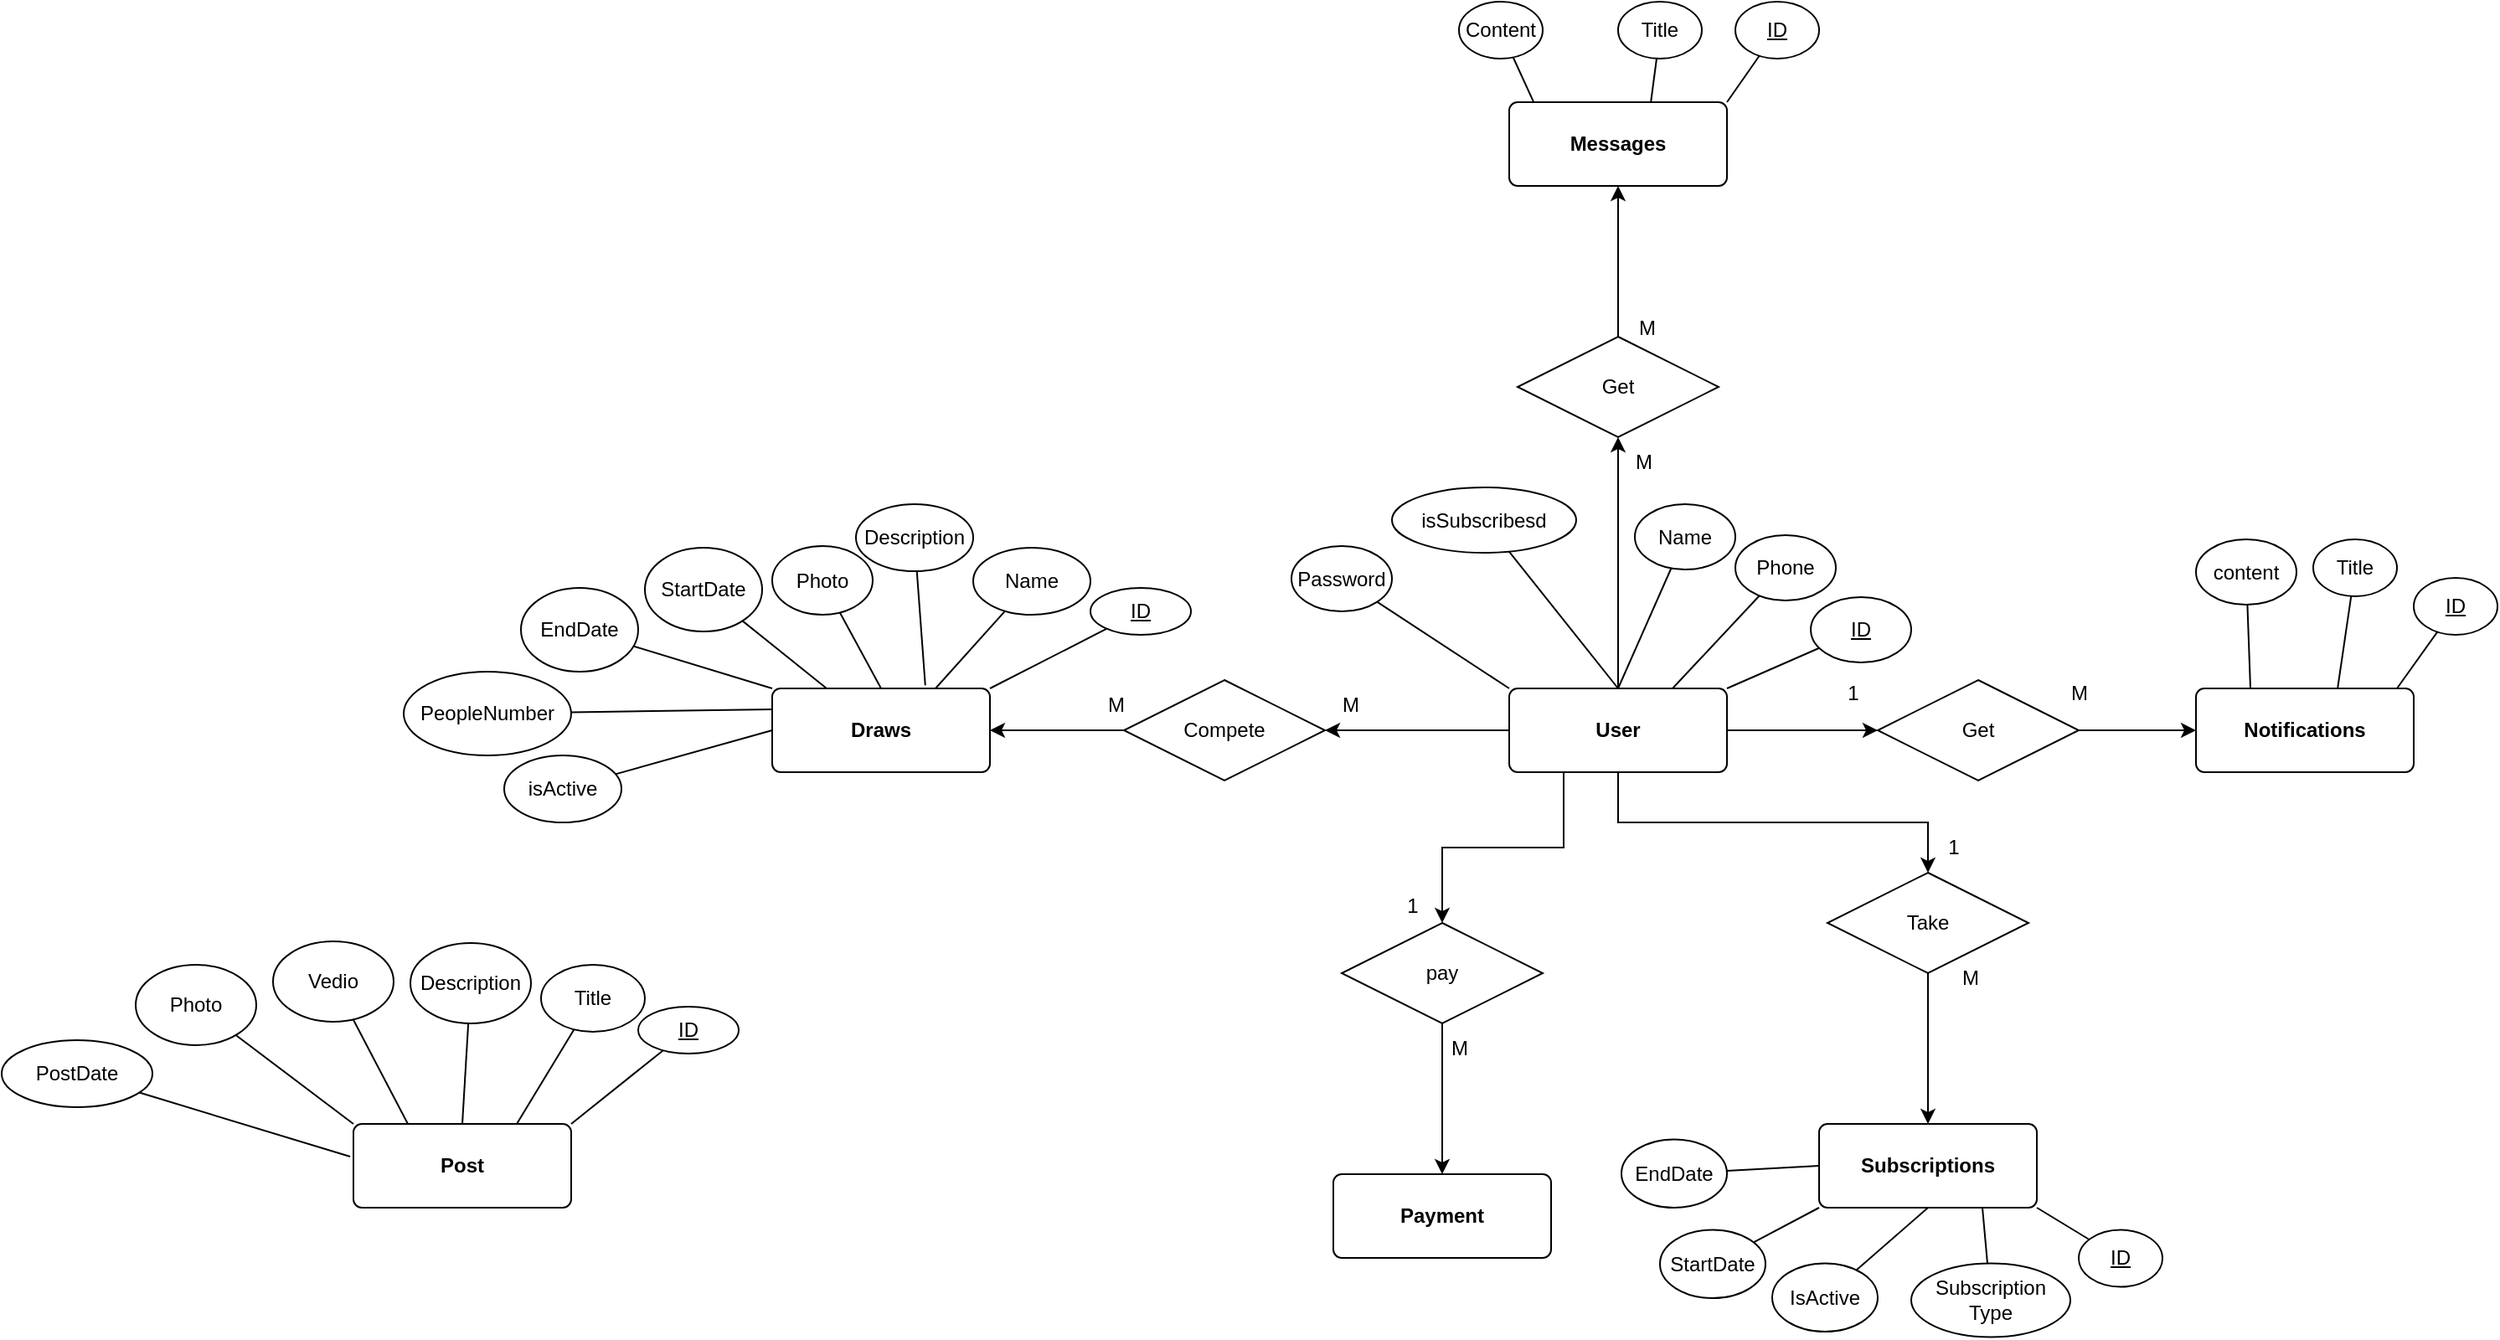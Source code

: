 <mxfile version="21.2.8" type="device">
  <diagram id="R2lEEEUBdFMjLlhIrx00" name="Page-1">
    <mxGraphModel dx="2140" dy="1738" grid="1" gridSize="10" guides="1" tooltips="1" connect="1" arrows="1" fold="1" page="1" pageScale="1" pageWidth="850" pageHeight="1100" math="0" shadow="0" extFonts="Permanent Marker^https://fonts.googleapis.com/css?family=Permanent+Marker">
      <root>
        <mxCell id="0" />
        <mxCell id="1" parent="0" />
        <mxCell id="-JiHFnCFzUJXlBRe8EvQ-10" style="edgeStyle=orthogonalEdgeStyle;rounded=0;orthogonalLoop=1;jettySize=auto;html=1;exitX=0.5;exitY=0;exitDx=0;exitDy=0;" parent="1" source="-JiHFnCFzUJXlBRe8EvQ-1" target="-JiHFnCFzUJXlBRe8EvQ-11" edge="1">
          <mxGeometry relative="1" as="geometry">
            <mxPoint x="465" y="200" as="targetPoint" />
          </mxGeometry>
        </mxCell>
        <mxCell id="-JiHFnCFzUJXlBRe8EvQ-15" style="edgeStyle=orthogonalEdgeStyle;rounded=0;orthogonalLoop=1;jettySize=auto;html=1;exitX=1;exitY=0.5;exitDx=0;exitDy=0;" parent="1" source="-JiHFnCFzUJXlBRe8EvQ-1" target="-JiHFnCFzUJXlBRe8EvQ-16" edge="1">
          <mxGeometry relative="1" as="geometry">
            <mxPoint x="590" y="275" as="targetPoint" />
          </mxGeometry>
        </mxCell>
        <mxCell id="-JiHFnCFzUJXlBRe8EvQ-20" style="edgeStyle=orthogonalEdgeStyle;rounded=0;orthogonalLoop=1;jettySize=auto;html=1;exitX=0.5;exitY=1;exitDx=0;exitDy=0;" parent="1" source="-JiHFnCFzUJXlBRe8EvQ-1" target="-JiHFnCFzUJXlBRe8EvQ-21" edge="1">
          <mxGeometry relative="1" as="geometry">
            <mxPoint x="465" y="390" as="targetPoint" />
          </mxGeometry>
        </mxCell>
        <mxCell id="-JiHFnCFzUJXlBRe8EvQ-25" style="edgeStyle=orthogonalEdgeStyle;rounded=0;orthogonalLoop=1;jettySize=auto;html=1;exitX=0;exitY=0.5;exitDx=0;exitDy=0;" parent="1" source="-JiHFnCFzUJXlBRe8EvQ-1" target="-JiHFnCFzUJXlBRe8EvQ-26" edge="1">
          <mxGeometry relative="1" as="geometry">
            <mxPoint x="250" y="275" as="targetPoint" />
          </mxGeometry>
        </mxCell>
        <mxCell id="-JiHFnCFzUJXlBRe8EvQ-30" style="edgeStyle=orthogonalEdgeStyle;rounded=0;orthogonalLoop=1;jettySize=auto;html=1;exitX=0.25;exitY=1;exitDx=0;exitDy=0;" parent="1" source="-JiHFnCFzUJXlBRe8EvQ-1" target="-JiHFnCFzUJXlBRe8EvQ-31" edge="1">
          <mxGeometry relative="1" as="geometry">
            <mxPoint x="280" y="370" as="targetPoint" />
          </mxGeometry>
        </mxCell>
        <mxCell id="-JiHFnCFzUJXlBRe8EvQ-1" value="&lt;b&gt;User&lt;/b&gt;" style="rounded=1;arcSize=10;whiteSpace=wrap;html=1;align=center;" parent="1" vertex="1">
          <mxGeometry x="400" y="250" width="130" height="50" as="geometry" />
        </mxCell>
        <mxCell id="-JiHFnCFzUJXlBRe8EvQ-2" value="&lt;b&gt;Messages&lt;/b&gt;" style="rounded=1;arcSize=10;whiteSpace=wrap;html=1;align=center;" parent="1" vertex="1">
          <mxGeometry x="400" y="-100" width="130" height="50" as="geometry" />
        </mxCell>
        <mxCell id="-JiHFnCFzUJXlBRe8EvQ-3" value="&lt;b&gt;Post&lt;/b&gt;" style="rounded=1;arcSize=10;whiteSpace=wrap;html=1;align=center;" parent="1" vertex="1">
          <mxGeometry x="-290" y="510" width="130" height="50" as="geometry" />
        </mxCell>
        <mxCell id="-JiHFnCFzUJXlBRe8EvQ-4" value="&lt;b&gt;Notifications&lt;/b&gt;" style="rounded=1;arcSize=10;whiteSpace=wrap;html=1;align=center;" parent="1" vertex="1">
          <mxGeometry x="810" y="250" width="130" height="50" as="geometry" />
        </mxCell>
        <mxCell id="-JiHFnCFzUJXlBRe8EvQ-5" value="&lt;b&gt;Subscriptions&lt;/b&gt;" style="rounded=1;arcSize=10;whiteSpace=wrap;html=1;align=center;" parent="1" vertex="1">
          <mxGeometry x="585" y="510" width="130" height="50" as="geometry" />
        </mxCell>
        <mxCell id="-JiHFnCFzUJXlBRe8EvQ-7" value="&lt;b&gt;Draws&lt;/b&gt;" style="rounded=1;arcSize=10;whiteSpace=wrap;html=1;align=center;" parent="1" vertex="1">
          <mxGeometry x="-40" y="250" width="130" height="50" as="geometry" />
        </mxCell>
        <mxCell id="-JiHFnCFzUJXlBRe8EvQ-9" value="&lt;b&gt;Payment&lt;/b&gt;" style="rounded=1;arcSize=10;whiteSpace=wrap;html=1;align=center;" parent="1" vertex="1">
          <mxGeometry x="295" y="540" width="130" height="50" as="geometry" />
        </mxCell>
        <mxCell id="-JiHFnCFzUJXlBRe8EvQ-12" style="edgeStyle=orthogonalEdgeStyle;rounded=0;orthogonalLoop=1;jettySize=auto;html=1;exitX=0.5;exitY=0;exitDx=0;exitDy=0;entryX=0.5;entryY=1;entryDx=0;entryDy=0;" parent="1" source="-JiHFnCFzUJXlBRe8EvQ-11" target="-JiHFnCFzUJXlBRe8EvQ-2" edge="1">
          <mxGeometry relative="1" as="geometry" />
        </mxCell>
        <mxCell id="-JiHFnCFzUJXlBRe8EvQ-11" value="Get" style="shape=rhombus;perimeter=rhombusPerimeter;whiteSpace=wrap;html=1;align=center;" parent="1" vertex="1">
          <mxGeometry x="405" y="40" width="120" height="60" as="geometry" />
        </mxCell>
        <mxCell id="-JiHFnCFzUJXlBRe8EvQ-13" value="M" style="text;html=1;align=center;verticalAlign=middle;resizable=0;points=[];autosize=1;strokeColor=none;fillColor=none;" parent="1" vertex="1">
          <mxGeometry x="465" y="100" width="30" height="30" as="geometry" />
        </mxCell>
        <mxCell id="-JiHFnCFzUJXlBRe8EvQ-14" value="M" style="text;html=1;align=center;verticalAlign=middle;resizable=0;points=[];autosize=1;strokeColor=none;fillColor=none;" parent="1" vertex="1">
          <mxGeometry x="467" y="20" width="30" height="30" as="geometry" />
        </mxCell>
        <mxCell id="-JiHFnCFzUJXlBRe8EvQ-17" style="edgeStyle=orthogonalEdgeStyle;rounded=0;orthogonalLoop=1;jettySize=auto;html=1;exitX=1;exitY=0.5;exitDx=0;exitDy=0;entryX=0;entryY=0.5;entryDx=0;entryDy=0;" parent="1" source="-JiHFnCFzUJXlBRe8EvQ-16" target="-JiHFnCFzUJXlBRe8EvQ-4" edge="1">
          <mxGeometry relative="1" as="geometry" />
        </mxCell>
        <mxCell id="-JiHFnCFzUJXlBRe8EvQ-16" value="Get" style="shape=rhombus;perimeter=rhombusPerimeter;whiteSpace=wrap;html=1;align=center;" parent="1" vertex="1">
          <mxGeometry x="620" y="245" width="120" height="60" as="geometry" />
        </mxCell>
        <mxCell id="-JiHFnCFzUJXlBRe8EvQ-18" value="1" style="text;html=1;align=center;verticalAlign=middle;resizable=0;points=[];autosize=1;strokeColor=none;fillColor=none;" parent="1" vertex="1">
          <mxGeometry x="590" y="238" width="30" height="30" as="geometry" />
        </mxCell>
        <mxCell id="-JiHFnCFzUJXlBRe8EvQ-19" value="M" style="text;html=1;align=center;verticalAlign=middle;resizable=0;points=[];autosize=1;strokeColor=none;fillColor=none;" parent="1" vertex="1">
          <mxGeometry x="725" y="238" width="30" height="30" as="geometry" />
        </mxCell>
        <mxCell id="-JiHFnCFzUJXlBRe8EvQ-23" style="edgeStyle=orthogonalEdgeStyle;rounded=0;orthogonalLoop=1;jettySize=auto;html=1;exitX=0.5;exitY=1;exitDx=0;exitDy=0;" parent="1" source="-JiHFnCFzUJXlBRe8EvQ-21" target="-JiHFnCFzUJXlBRe8EvQ-5" edge="1">
          <mxGeometry relative="1" as="geometry" />
        </mxCell>
        <mxCell id="-JiHFnCFzUJXlBRe8EvQ-21" value="Take" style="shape=rhombus;perimeter=rhombusPerimeter;whiteSpace=wrap;html=1;align=center;" parent="1" vertex="1">
          <mxGeometry x="590" y="360" width="120" height="60" as="geometry" />
        </mxCell>
        <mxCell id="-JiHFnCFzUJXlBRe8EvQ-22" value="1" style="text;html=1;align=center;verticalAlign=middle;resizable=0;points=[];autosize=1;strokeColor=none;fillColor=none;" parent="1" vertex="1">
          <mxGeometry x="650" y="330" width="30" height="30" as="geometry" />
        </mxCell>
        <mxCell id="-JiHFnCFzUJXlBRe8EvQ-24" value="M" style="text;html=1;align=center;verticalAlign=middle;resizable=0;points=[];autosize=1;strokeColor=none;fillColor=none;" parent="1" vertex="1">
          <mxGeometry x="660" y="408" width="30" height="30" as="geometry" />
        </mxCell>
        <mxCell id="-JiHFnCFzUJXlBRe8EvQ-27" style="edgeStyle=orthogonalEdgeStyle;rounded=0;orthogonalLoop=1;jettySize=auto;html=1;exitX=0;exitY=0.5;exitDx=0;exitDy=0;entryX=1;entryY=0.5;entryDx=0;entryDy=0;" parent="1" source="-JiHFnCFzUJXlBRe8EvQ-26" target="-JiHFnCFzUJXlBRe8EvQ-7" edge="1">
          <mxGeometry relative="1" as="geometry" />
        </mxCell>
        <mxCell id="-JiHFnCFzUJXlBRe8EvQ-26" value="Compete" style="shape=rhombus;perimeter=rhombusPerimeter;whiteSpace=wrap;html=1;align=center;" parent="1" vertex="1">
          <mxGeometry x="170" y="245" width="120" height="60" as="geometry" />
        </mxCell>
        <mxCell id="-JiHFnCFzUJXlBRe8EvQ-28" value="M" style="text;html=1;align=center;verticalAlign=middle;resizable=0;points=[];autosize=1;strokeColor=none;fillColor=none;" parent="1" vertex="1">
          <mxGeometry x="150" y="245" width="30" height="30" as="geometry" />
        </mxCell>
        <mxCell id="-JiHFnCFzUJXlBRe8EvQ-29" value="M" style="text;html=1;align=center;verticalAlign=middle;resizable=0;points=[];autosize=1;strokeColor=none;fillColor=none;" parent="1" vertex="1">
          <mxGeometry x="290" y="245" width="30" height="30" as="geometry" />
        </mxCell>
        <mxCell id="-JiHFnCFzUJXlBRe8EvQ-33" style="edgeStyle=orthogonalEdgeStyle;rounded=0;orthogonalLoop=1;jettySize=auto;html=1;exitX=0.5;exitY=1;exitDx=0;exitDy=0;" parent="1" source="-JiHFnCFzUJXlBRe8EvQ-31" target="-JiHFnCFzUJXlBRe8EvQ-9" edge="1">
          <mxGeometry relative="1" as="geometry" />
        </mxCell>
        <mxCell id="-JiHFnCFzUJXlBRe8EvQ-31" value="pay" style="shape=rhombus;perimeter=rhombusPerimeter;whiteSpace=wrap;html=1;align=center;" parent="1" vertex="1">
          <mxGeometry x="300" y="390" width="120" height="60" as="geometry" />
        </mxCell>
        <mxCell id="-JiHFnCFzUJXlBRe8EvQ-34" value="1" style="text;html=1;align=center;verticalAlign=middle;resizable=0;points=[];autosize=1;strokeColor=none;fillColor=none;" parent="1" vertex="1">
          <mxGeometry x="327" y="365" width="30" height="30" as="geometry" />
        </mxCell>
        <mxCell id="-JiHFnCFzUJXlBRe8EvQ-35" value="M" style="text;html=1;align=center;verticalAlign=middle;resizable=0;points=[];autosize=1;strokeColor=none;fillColor=none;" parent="1" vertex="1">
          <mxGeometry x="355" y="450" width="30" height="30" as="geometry" />
        </mxCell>
        <mxCell id="QEtX2eP5wqmRmVcnG9c0-2" value="" style="endArrow=none;html=1;rounded=0;exitX=1;exitY=0;exitDx=0;exitDy=0;" parent="1" source="-JiHFnCFzUJXlBRe8EvQ-7" target="QEtX2eP5wqmRmVcnG9c0-3" edge="1">
          <mxGeometry width="50" height="50" relative="1" as="geometry">
            <mxPoint x="340" y="260" as="sourcePoint" />
            <mxPoint x="120" y="200" as="targetPoint" />
          </mxGeometry>
        </mxCell>
        <mxCell id="QEtX2eP5wqmRmVcnG9c0-3" value="&lt;u&gt;ID&lt;/u&gt;" style="ellipse;whiteSpace=wrap;html=1;" parent="1" vertex="1">
          <mxGeometry x="150" y="190" width="60" height="28" as="geometry" />
        </mxCell>
        <mxCell id="QEtX2eP5wqmRmVcnG9c0-4" value="" style="endArrow=none;html=1;rounded=0;exitX=0.75;exitY=0;exitDx=0;exitDy=0;" parent="1" source="-JiHFnCFzUJXlBRe8EvQ-7" target="QEtX2eP5wqmRmVcnG9c0-5" edge="1">
          <mxGeometry width="50" height="50" relative="1" as="geometry">
            <mxPoint x="100" y="260" as="sourcePoint" />
            <mxPoint x="70" y="180" as="targetPoint" />
          </mxGeometry>
        </mxCell>
        <mxCell id="QEtX2eP5wqmRmVcnG9c0-5" value="Name" style="ellipse;whiteSpace=wrap;html=1;" parent="1" vertex="1">
          <mxGeometry x="80" y="166" width="70" height="40" as="geometry" />
        </mxCell>
        <mxCell id="QEtX2eP5wqmRmVcnG9c0-6" value="" style="endArrow=none;html=1;rounded=0;exitX=0.5;exitY=0;exitDx=0;exitDy=0;" parent="1" source="-JiHFnCFzUJXlBRe8EvQ-7" target="QEtX2eP5wqmRmVcnG9c0-7" edge="1">
          <mxGeometry width="50" height="50" relative="1" as="geometry">
            <mxPoint x="340" y="260" as="sourcePoint" />
            <mxPoint x="-10" y="190" as="targetPoint" />
          </mxGeometry>
        </mxCell>
        <mxCell id="QEtX2eP5wqmRmVcnG9c0-7" value="Photo" style="ellipse;whiteSpace=wrap;html=1;" parent="1" vertex="1">
          <mxGeometry x="-40" y="165" width="60" height="41" as="geometry" />
        </mxCell>
        <mxCell id="QEtX2eP5wqmRmVcnG9c0-8" value="" style="endArrow=none;html=1;rounded=0;exitX=0.25;exitY=0;exitDx=0;exitDy=0;" parent="1" source="-JiHFnCFzUJXlBRe8EvQ-7" target="QEtX2eP5wqmRmVcnG9c0-9" edge="1">
          <mxGeometry width="50" height="50" relative="1" as="geometry">
            <mxPoint x="340" y="260" as="sourcePoint" />
            <mxPoint x="-70" y="220" as="targetPoint" />
          </mxGeometry>
        </mxCell>
        <mxCell id="QEtX2eP5wqmRmVcnG9c0-9" value="StartDate" style="ellipse;whiteSpace=wrap;html=1;" parent="1" vertex="1">
          <mxGeometry x="-116" y="166" width="70" height="50" as="geometry" />
        </mxCell>
        <mxCell id="QEtX2eP5wqmRmVcnG9c0-25" value="" style="endArrow=none;html=1;rounded=0;exitX=1;exitY=0;exitDx=0;exitDy=0;" parent="1" source="-JiHFnCFzUJXlBRe8EvQ-3" target="QEtX2eP5wqmRmVcnG9c0-26" edge="1">
          <mxGeometry width="50" height="50" relative="1" as="geometry">
            <mxPoint x="-80" y="340" as="sourcePoint" />
            <mxPoint x="-120" y="460" as="targetPoint" />
          </mxGeometry>
        </mxCell>
        <mxCell id="QEtX2eP5wqmRmVcnG9c0-26" value="&lt;u&gt;ID&lt;/u&gt;" style="ellipse;whiteSpace=wrap;html=1;" parent="1" vertex="1">
          <mxGeometry x="-120" y="440" width="60" height="28" as="geometry" />
        </mxCell>
        <mxCell id="QEtX2eP5wqmRmVcnG9c0-28" value="" style="endArrow=none;html=1;rounded=0;exitX=0.75;exitY=0;exitDx=0;exitDy=0;" parent="1" source="-JiHFnCFzUJXlBRe8EvQ-3" target="QEtX2eP5wqmRmVcnG9c0-29" edge="1">
          <mxGeometry width="50" height="50" relative="1" as="geometry">
            <mxPoint x="-150" y="520" as="sourcePoint" />
            <mxPoint x="-192" y="470" as="targetPoint" />
          </mxGeometry>
        </mxCell>
        <mxCell id="QEtX2eP5wqmRmVcnG9c0-29" value="Title" style="ellipse;whiteSpace=wrap;html=1;" parent="1" vertex="1">
          <mxGeometry x="-178" y="415" width="62" height="40" as="geometry" />
        </mxCell>
        <mxCell id="QEtX2eP5wqmRmVcnG9c0-30" value="" style="endArrow=none;html=1;rounded=0;exitX=0.5;exitY=0;exitDx=0;exitDy=0;" parent="1" source="-JiHFnCFzUJXlBRe8EvQ-3" target="QEtX2eP5wqmRmVcnG9c0-31" edge="1">
          <mxGeometry width="50" height="50" relative="1" as="geometry">
            <mxPoint x="-254" y="494" as="sourcePoint" />
            <mxPoint x="-254" y="454" as="targetPoint" />
          </mxGeometry>
        </mxCell>
        <mxCell id="QEtX2eP5wqmRmVcnG9c0-31" value="Description" style="ellipse;whiteSpace=wrap;html=1;" parent="1" vertex="1">
          <mxGeometry x="-256" y="402" width="72" height="48" as="geometry" />
        </mxCell>
        <mxCell id="QEtX2eP5wqmRmVcnG9c0-33" value="" style="endArrow=none;html=1;rounded=0;exitX=0.25;exitY=0;exitDx=0;exitDy=0;" parent="1" source="-JiHFnCFzUJXlBRe8EvQ-3" target="QEtX2eP5wqmRmVcnG9c0-34" edge="1">
          <mxGeometry width="50" height="50" relative="1" as="geometry">
            <mxPoint x="-303" y="488" as="sourcePoint" />
            <mxPoint x="-332" y="432" as="targetPoint" />
          </mxGeometry>
        </mxCell>
        <mxCell id="QEtX2eP5wqmRmVcnG9c0-34" value="Vedio" style="ellipse;whiteSpace=wrap;html=1;" parent="1" vertex="1">
          <mxGeometry x="-338" y="401" width="72" height="48" as="geometry" />
        </mxCell>
        <mxCell id="QEtX2eP5wqmRmVcnG9c0-35" value="" style="endArrow=none;html=1;rounded=0;exitX=0;exitY=0;exitDx=0;exitDy=0;" parent="1" source="-JiHFnCFzUJXlBRe8EvQ-3" target="QEtX2eP5wqmRmVcnG9c0-36" edge="1">
          <mxGeometry width="50" height="50" relative="1" as="geometry">
            <mxPoint x="-403" y="510" as="sourcePoint" />
            <mxPoint x="-432" y="454" as="targetPoint" />
          </mxGeometry>
        </mxCell>
        <mxCell id="QEtX2eP5wqmRmVcnG9c0-36" value="Photo" style="ellipse;whiteSpace=wrap;html=1;" parent="1" vertex="1">
          <mxGeometry x="-420" y="415" width="72" height="48" as="geometry" />
        </mxCell>
        <mxCell id="QEtX2eP5wqmRmVcnG9c0-38" value="" style="endArrow=none;html=1;rounded=0;exitX=0;exitY=0;exitDx=0;exitDy=0;" parent="1" source="-JiHFnCFzUJXlBRe8EvQ-7" target="QEtX2eP5wqmRmVcnG9c0-39" edge="1">
          <mxGeometry width="50" height="50" relative="1" as="geometry">
            <mxPoint x="-77" y="280.5" as="sourcePoint" />
            <mxPoint x="-140" y="250.5" as="targetPoint" />
          </mxGeometry>
        </mxCell>
        <mxCell id="QEtX2eP5wqmRmVcnG9c0-39" value="EndDate" style="ellipse;whiteSpace=wrap;html=1;" parent="1" vertex="1">
          <mxGeometry x="-190" y="190" width="70" height="50" as="geometry" />
        </mxCell>
        <mxCell id="QEtX2eP5wqmRmVcnG9c0-40" value="" style="endArrow=none;html=1;rounded=0;exitX=0.703;exitY=-0.037;exitDx=0;exitDy=0;exitPerimeter=0;" parent="1" source="-JiHFnCFzUJXlBRe8EvQ-7" target="QEtX2eP5wqmRmVcnG9c0-41" edge="1">
          <mxGeometry width="50" height="50" relative="1" as="geometry">
            <mxPoint x="68" y="260" as="sourcePoint" />
            <mxPoint x="80" y="190" as="targetPoint" />
          </mxGeometry>
        </mxCell>
        <mxCell id="QEtX2eP5wqmRmVcnG9c0-41" value="Description" style="ellipse;whiteSpace=wrap;html=1;" parent="1" vertex="1">
          <mxGeometry x="10" y="140" width="70" height="40" as="geometry" />
        </mxCell>
        <mxCell id="QEtX2eP5wqmRmVcnG9c0-43" value="" style="endArrow=none;html=1;rounded=0;exitX=0;exitY=0.25;exitDx=0;exitDy=0;" parent="1" source="-JiHFnCFzUJXlBRe8EvQ-7" target="QEtX2eP5wqmRmVcnG9c0-44" edge="1">
          <mxGeometry width="50" height="50" relative="1" as="geometry">
            <mxPoint x="-202" y="334" as="sourcePoint" />
            <mxPoint x="-190" y="264" as="targetPoint" />
          </mxGeometry>
        </mxCell>
        <mxCell id="QEtX2eP5wqmRmVcnG9c0-44" value="PeopleNumber" style="ellipse;whiteSpace=wrap;html=1;" parent="1" vertex="1">
          <mxGeometry x="-260" y="240" width="100" height="50" as="geometry" />
        </mxCell>
        <mxCell id="QEtX2eP5wqmRmVcnG9c0-46" value="" style="endArrow=none;html=1;rounded=0;exitX=0;exitY=0.5;exitDx=0;exitDy=0;" parent="1" source="-JiHFnCFzUJXlBRe8EvQ-7" target="QEtX2eP5wqmRmVcnG9c0-47" edge="1">
          <mxGeometry width="50" height="50" relative="1" as="geometry">
            <mxPoint x="88" y="280" as="sourcePoint" />
            <mxPoint x="100" y="210" as="targetPoint" />
          </mxGeometry>
        </mxCell>
        <mxCell id="QEtX2eP5wqmRmVcnG9c0-47" value="isActive" style="ellipse;whiteSpace=wrap;html=1;" parent="1" vertex="1">
          <mxGeometry x="-200" y="290" width="70" height="40" as="geometry" />
        </mxCell>
        <mxCell id="QEtX2eP5wqmRmVcnG9c0-48" value="" style="endArrow=none;html=1;rounded=0;exitX=1;exitY=0;exitDx=0;exitDy=0;" parent="1" source="-JiHFnCFzUJXlBRe8EvQ-2" target="QEtX2eP5wqmRmVcnG9c0-49" edge="1">
          <mxGeometry width="50" height="50" relative="1" as="geometry">
            <mxPoint x="598" y="30" as="sourcePoint" />
            <mxPoint x="610" y="-40" as="targetPoint" />
          </mxGeometry>
        </mxCell>
        <mxCell id="QEtX2eP5wqmRmVcnG9c0-49" value="&lt;u&gt;ID&lt;/u&gt;" style="ellipse;whiteSpace=wrap;html=1;" parent="1" vertex="1">
          <mxGeometry x="535" y="-160" width="50" height="34" as="geometry" />
        </mxCell>
        <mxCell id="QEtX2eP5wqmRmVcnG9c0-50" value="" style="endArrow=none;html=1;rounded=0;exitX=0.651;exitY=-0.01;exitDx=0;exitDy=0;exitPerimeter=0;" parent="1" source="-JiHFnCFzUJXlBRe8EvQ-2" target="QEtX2eP5wqmRmVcnG9c0-51" edge="1">
          <mxGeometry width="50" height="50" relative="1" as="geometry">
            <mxPoint x="480" y="-20" as="sourcePoint" />
            <mxPoint x="560" y="-90" as="targetPoint" />
          </mxGeometry>
        </mxCell>
        <mxCell id="QEtX2eP5wqmRmVcnG9c0-51" value="Title" style="ellipse;whiteSpace=wrap;html=1;" parent="1" vertex="1">
          <mxGeometry x="465" y="-160" width="50" height="34" as="geometry" />
        </mxCell>
        <mxCell id="QEtX2eP5wqmRmVcnG9c0-53" value="" style="endArrow=none;html=1;rounded=0;exitX=0.113;exitY=0.003;exitDx=0;exitDy=0;exitPerimeter=0;" parent="1" source="-JiHFnCFzUJXlBRe8EvQ-2" target="QEtX2eP5wqmRmVcnG9c0-54" edge="1">
          <mxGeometry width="50" height="50" relative="1" as="geometry">
            <mxPoint x="443" y="24" as="sourcePoint" />
            <mxPoint x="490" y="-96" as="targetPoint" />
          </mxGeometry>
        </mxCell>
        <mxCell id="QEtX2eP5wqmRmVcnG9c0-54" value="Content" style="ellipse;whiteSpace=wrap;html=1;" parent="1" vertex="1">
          <mxGeometry x="370" y="-160" width="50" height="34" as="geometry" />
        </mxCell>
        <mxCell id="QEtX2eP5wqmRmVcnG9c0-56" value="" style="endArrow=none;html=1;rounded=0;exitX=-0.015;exitY=0.39;exitDx=0;exitDy=0;exitPerimeter=0;" parent="1" source="-JiHFnCFzUJXlBRe8EvQ-3" target="QEtX2eP5wqmRmVcnG9c0-57" edge="1">
          <mxGeometry width="50" height="50" relative="1" as="geometry">
            <mxPoint x="-447" y="550" as="sourcePoint" />
            <mxPoint x="-400" y="430" as="targetPoint" />
          </mxGeometry>
        </mxCell>
        <mxCell id="QEtX2eP5wqmRmVcnG9c0-57" value="PostDate" style="ellipse;whiteSpace=wrap;html=1;" parent="1" vertex="1">
          <mxGeometry x="-500" y="460" width="90" height="40" as="geometry" />
        </mxCell>
        <mxCell id="QEtX2eP5wqmRmVcnG9c0-58" value="" style="endArrow=none;html=1;rounded=0;exitX=1;exitY=1;exitDx=0;exitDy=0;" parent="1" source="-JiHFnCFzUJXlBRe8EvQ-5" target="QEtX2eP5wqmRmVcnG9c0-59" edge="1">
          <mxGeometry width="50" height="50" relative="1" as="geometry">
            <mxPoint x="740" y="585" as="sourcePoint" />
            <mxPoint x="820" y="515" as="targetPoint" />
          </mxGeometry>
        </mxCell>
        <mxCell id="QEtX2eP5wqmRmVcnG9c0-59" value="&lt;u&gt;ID&lt;/u&gt;" style="ellipse;whiteSpace=wrap;html=1;" parent="1" vertex="1">
          <mxGeometry x="740" y="573.25" width="50" height="34" as="geometry" />
        </mxCell>
        <mxCell id="QEtX2eP5wqmRmVcnG9c0-60" value="" style="endArrow=none;html=1;rounded=0;exitX=0.75;exitY=1;exitDx=0;exitDy=0;" parent="1" source="-JiHFnCFzUJXlBRe8EvQ-5" target="QEtX2eP5wqmRmVcnG9c0-61" edge="1">
          <mxGeometry width="50" height="50" relative="1" as="geometry">
            <mxPoint x="665" y="670" as="sourcePoint" />
            <mxPoint x="745" y="600" as="targetPoint" />
          </mxGeometry>
        </mxCell>
        <mxCell id="QEtX2eP5wqmRmVcnG9c0-61" value="Subscription Type" style="ellipse;whiteSpace=wrap;html=1;" parent="1" vertex="1">
          <mxGeometry x="640" y="593.25" width="95" height="44" as="geometry" />
        </mxCell>
        <mxCell id="QEtX2eP5wqmRmVcnG9c0-63" value="" style="endArrow=none;html=1;rounded=0;" parent="1" target="QEtX2eP5wqmRmVcnG9c0-64" edge="1">
          <mxGeometry width="50" height="50" relative="1" as="geometry">
            <mxPoint x="930" y="250" as="sourcePoint" />
            <mxPoint x="1020" y="180" as="targetPoint" />
          </mxGeometry>
        </mxCell>
        <mxCell id="QEtX2eP5wqmRmVcnG9c0-64" value="&lt;u&gt;ID&lt;/u&gt;" style="ellipse;whiteSpace=wrap;html=1;" parent="1" vertex="1">
          <mxGeometry x="940" y="184" width="50" height="34" as="geometry" />
        </mxCell>
        <mxCell id="QEtX2eP5wqmRmVcnG9c0-65" value="" style="endArrow=none;html=1;rounded=0;exitX=0.25;exitY=0;exitDx=0;exitDy=0;" parent="1" source="-JiHFnCFzUJXlBRe8EvQ-4" target="QEtX2eP5wqmRmVcnG9c0-66" edge="1">
          <mxGeometry width="50" height="50" relative="1" as="geometry">
            <mxPoint x="915" y="228" as="sourcePoint" />
            <mxPoint x="990" y="102" as="targetPoint" />
          </mxGeometry>
        </mxCell>
        <mxCell id="QEtX2eP5wqmRmVcnG9c0-66" value="content" style="ellipse;whiteSpace=wrap;html=1;" parent="1" vertex="1">
          <mxGeometry x="810" y="161" width="60" height="39" as="geometry" />
        </mxCell>
        <mxCell id="QEtX2eP5wqmRmVcnG9c0-67" value="" style="endArrow=none;html=1;rounded=0;exitX=0.651;exitY=-0.01;exitDx=0;exitDy=0;exitPerimeter=0;" parent="1" source="-JiHFnCFzUJXlBRe8EvQ-4" target="QEtX2eP5wqmRmVcnG9c0-68" edge="1">
          <mxGeometry width="50" height="50" relative="1" as="geometry">
            <mxPoint x="895" y="246" as="sourcePoint" />
            <mxPoint x="970" y="126" as="targetPoint" />
          </mxGeometry>
        </mxCell>
        <mxCell id="QEtX2eP5wqmRmVcnG9c0-68" value="Title" style="ellipse;whiteSpace=wrap;html=1;" parent="1" vertex="1">
          <mxGeometry x="880" y="161" width="50" height="34" as="geometry" />
        </mxCell>
        <mxCell id="QEtX2eP5wqmRmVcnG9c0-70" value="" style="endArrow=none;html=1;rounded=0;exitX=0.5;exitY=1;exitDx=0;exitDy=0;" parent="1" source="-JiHFnCFzUJXlBRe8EvQ-5" target="QEtX2eP5wqmRmVcnG9c0-71" edge="1">
          <mxGeometry width="50" height="50" relative="1" as="geometry">
            <mxPoint x="647.01" y="590.75" as="sourcePoint" />
            <mxPoint x="663" y="563.25" as="targetPoint" />
          </mxGeometry>
        </mxCell>
        <mxCell id="QEtX2eP5wqmRmVcnG9c0-71" value="IsActive" style="ellipse;whiteSpace=wrap;html=1;" parent="1" vertex="1">
          <mxGeometry x="557" y="593.25" width="63" height="40.75" as="geometry" />
        </mxCell>
        <mxCell id="QEtX2eP5wqmRmVcnG9c0-75" value="" style="endArrow=none;html=1;rounded=0;exitX=0;exitY=1;exitDx=0;exitDy=0;" parent="1" source="-JiHFnCFzUJXlBRe8EvQ-5" target="QEtX2eP5wqmRmVcnG9c0-76" edge="1">
          <mxGeometry width="50" height="50" relative="1" as="geometry">
            <mxPoint x="580" y="550" as="sourcePoint" />
            <mxPoint x="601" y="543.25" as="targetPoint" />
          </mxGeometry>
        </mxCell>
        <mxCell id="QEtX2eP5wqmRmVcnG9c0-76" value="StartDate" style="ellipse;whiteSpace=wrap;html=1;" parent="1" vertex="1">
          <mxGeometry x="490" y="573.25" width="63" height="40.75" as="geometry" />
        </mxCell>
        <mxCell id="QEtX2eP5wqmRmVcnG9c0-77" value="" style="endArrow=none;html=1;rounded=0;exitX=0;exitY=0.5;exitDx=0;exitDy=0;" parent="1" source="-JiHFnCFzUJXlBRe8EvQ-5" target="QEtX2eP5wqmRmVcnG9c0-78" edge="1">
          <mxGeometry width="50" height="50" relative="1" as="geometry">
            <mxPoint x="571.5" y="526" as="sourcePoint" />
            <mxPoint x="587.5" y="509.25" as="targetPoint" />
          </mxGeometry>
        </mxCell>
        <mxCell id="QEtX2eP5wqmRmVcnG9c0-78" value="EndDate" style="ellipse;whiteSpace=wrap;html=1;" parent="1" vertex="1">
          <mxGeometry x="467" y="519.25" width="63" height="40.75" as="geometry" />
        </mxCell>
        <mxCell id="QEtX2eP5wqmRmVcnG9c0-80" value="" style="endArrow=none;html=1;rounded=0;exitX=1;exitY=0;exitDx=0;exitDy=0;" parent="1" source="-JiHFnCFzUJXlBRe8EvQ-1" target="QEtX2eP5wqmRmVcnG9c0-81" edge="1">
          <mxGeometry width="50" height="50" relative="1" as="geometry">
            <mxPoint x="593" y="195" as="sourcePoint" />
            <mxPoint x="740" y="47" as="targetPoint" />
          </mxGeometry>
        </mxCell>
        <mxCell id="QEtX2eP5wqmRmVcnG9c0-81" value="&lt;u&gt;ID&lt;/u&gt;" style="ellipse;whiteSpace=wrap;html=1;" parent="1" vertex="1">
          <mxGeometry x="580" y="195.5" width="60" height="39" as="geometry" />
        </mxCell>
        <mxCell id="QEtX2eP5wqmRmVcnG9c0-82" value="" style="endArrow=none;html=1;rounded=0;exitX=0.75;exitY=0;exitDx=0;exitDy=0;" parent="1" source="-JiHFnCFzUJXlBRe8EvQ-1" target="QEtX2eP5wqmRmVcnG9c0-83" edge="1">
          <mxGeometry width="50" height="50" relative="1" as="geometry">
            <mxPoint x="495" y="238" as="sourcePoint" />
            <mxPoint x="705" y="35" as="targetPoint" />
          </mxGeometry>
        </mxCell>
        <mxCell id="QEtX2eP5wqmRmVcnG9c0-83" value="Phone" style="ellipse;whiteSpace=wrap;html=1;" parent="1" vertex="1">
          <mxGeometry x="535" y="158.5" width="60" height="39" as="geometry" />
        </mxCell>
        <mxCell id="QEtX2eP5wqmRmVcnG9c0-84" value="" style="endArrow=none;html=1;rounded=0;exitX=0.5;exitY=0;exitDx=0;exitDy=0;" parent="1" source="-JiHFnCFzUJXlBRe8EvQ-1" target="QEtX2eP5wqmRmVcnG9c0-85" edge="1">
          <mxGeometry width="50" height="50" relative="1" as="geometry">
            <mxPoint x="360" y="234.5" as="sourcePoint" />
            <mxPoint x="561" y="21.5" as="targetPoint" />
          </mxGeometry>
        </mxCell>
        <mxCell id="QEtX2eP5wqmRmVcnG9c0-85" value="Name" style="ellipse;whiteSpace=wrap;html=1;" parent="1" vertex="1">
          <mxGeometry x="475" y="140" width="60" height="39" as="geometry" />
        </mxCell>
        <mxCell id="QEtX2eP5wqmRmVcnG9c0-86" value="" style="endArrow=none;html=1;rounded=0;exitX=0.5;exitY=0;exitDx=0;exitDy=0;" parent="1" source="-JiHFnCFzUJXlBRe8EvQ-1" target="QEtX2eP5wqmRmVcnG9c0-87" edge="1">
          <mxGeometry width="50" height="50" relative="1" as="geometry">
            <mxPoint x="370" y="224" as="sourcePoint" />
            <mxPoint x="571" y="11" as="targetPoint" />
          </mxGeometry>
        </mxCell>
        <mxCell id="QEtX2eP5wqmRmVcnG9c0-87" value="isSubscribesd" style="ellipse;whiteSpace=wrap;html=1;" parent="1" vertex="1">
          <mxGeometry x="330" y="130" width="110" height="39" as="geometry" />
        </mxCell>
        <mxCell id="QEtX2eP5wqmRmVcnG9c0-89" value="" style="endArrow=none;html=1;rounded=0;exitX=0;exitY=0;exitDx=0;exitDy=0;" parent="1" source="-JiHFnCFzUJXlBRe8EvQ-1" target="QEtX2eP5wqmRmVcnG9c0-90" edge="1">
          <mxGeometry width="50" height="50" relative="1" as="geometry">
            <mxPoint x="264.5" y="245" as="sourcePoint" />
            <mxPoint x="465.5" y="32" as="targetPoint" />
          </mxGeometry>
        </mxCell>
        <mxCell id="QEtX2eP5wqmRmVcnG9c0-90" value="Password" style="ellipse;whiteSpace=wrap;html=1;" parent="1" vertex="1">
          <mxGeometry x="270" y="165" width="60" height="39" as="geometry" />
        </mxCell>
      </root>
    </mxGraphModel>
  </diagram>
</mxfile>
